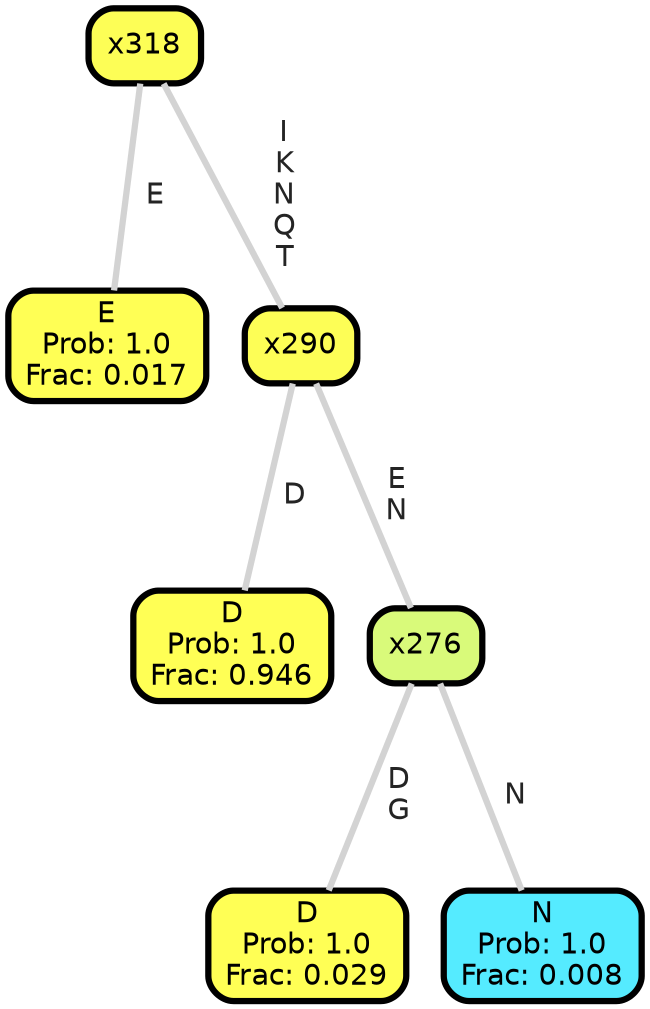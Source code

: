 graph Tree {
node [shape=box, style="filled, rounded",color="black",penwidth="3",fontcolor="black",                 fontname=helvetica] ;
graph [ranksep="0 equally", splines=straight,                 bgcolor=transparent, dpi=200] ;
edge [fontname=helvetica, fontweight=bold,fontcolor=grey14,color=lightgray] ;
0 [label="E
Prob: 1.0
Frac: 0.017", fillcolor="#ffff55"] ;
1 [label="x318", fillcolor="#fdfe56"] ;
2 [label="D
Prob: 1.0
Frac: 0.946", fillcolor="#ffff55"] ;
3 [label="x290", fillcolor="#fdfe56"] ;
4 [label="D
Prob: 1.0
Frac: 0.029", fillcolor="#ffff55"] ;
5 [label="x276", fillcolor="#d9fa7a"] ;
6 [label="N
Prob: 1.0
Frac: 0.008", fillcolor="#55ebff"] ;
1 -- 0 [label=" E",penwidth=3] ;
1 -- 3 [label=" I\n K\n N\n Q\n T",penwidth=3] ;
3 -- 2 [label=" D",penwidth=3] ;
3 -- 5 [label=" E\n N",penwidth=3] ;
5 -- 4 [label=" D\n G",penwidth=3] ;
5 -- 6 [label=" N",penwidth=3] ;
{rank = same;}}